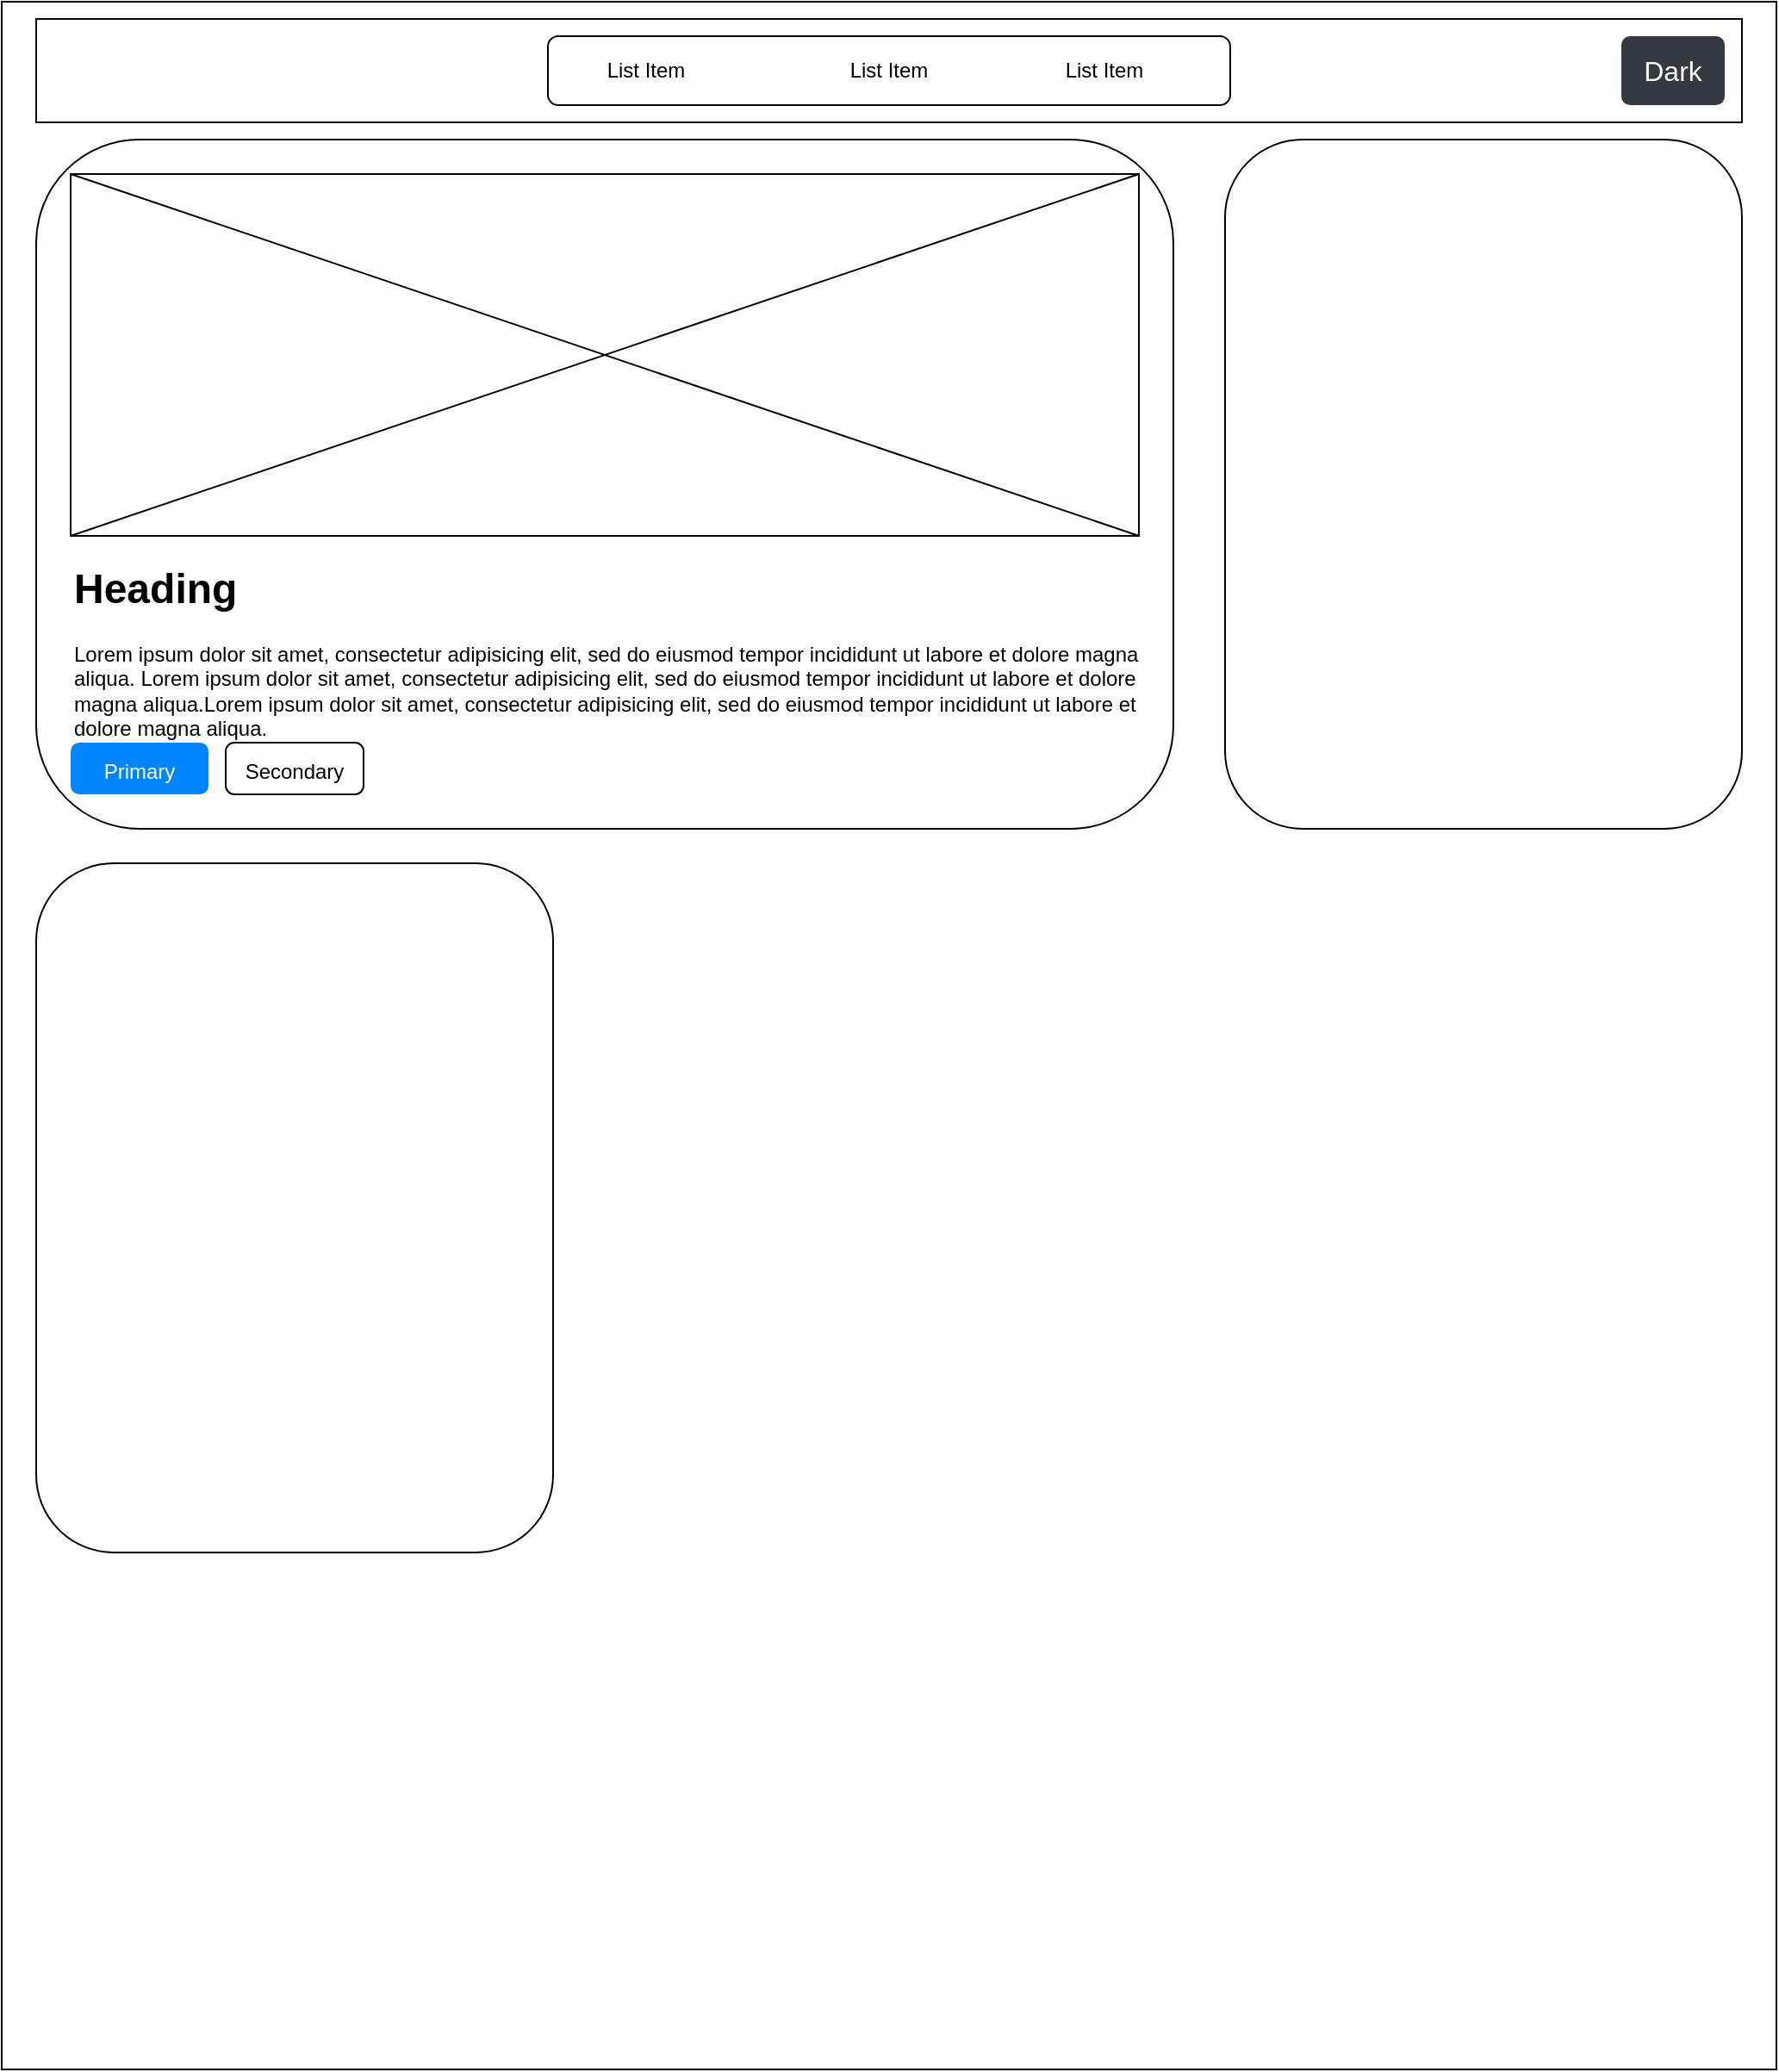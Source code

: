 <mxfile version="25.0.1">
  <diagram name="1024px" id="r4w308YbEvkMzNiu2m8_">
    <mxGraphModel dx="1642" dy="1009" grid="1" gridSize="10" guides="1" tooltips="1" connect="1" arrows="1" fold="1" page="1" pageScale="1" pageWidth="827" pageHeight="1169" math="0" shadow="0">
      <root>
        <mxCell id="0" />
        <mxCell id="1" parent="0" />
        <mxCell id="0UnEJUBiLQPWp4kJaasF-2" value="" style="rounded=0;whiteSpace=wrap;html=1;" vertex="1" parent="1">
          <mxGeometry x="40" y="40" width="1030" height="1200" as="geometry" />
        </mxCell>
        <mxCell id="0UnEJUBiLQPWp4kJaasF-1" value="" style="rounded=1;whiteSpace=wrap;html=1;" vertex="1" parent="1">
          <mxGeometry x="60" y="120" width="660" height="400" as="geometry" />
        </mxCell>
        <mxCell id="0UnEJUBiLQPWp4kJaasF-5" value="" style="rounded=1;whiteSpace=wrap;html=1;" vertex="1" parent="1">
          <mxGeometry x="60" y="540" width="300" height="400" as="geometry" />
        </mxCell>
        <mxCell id="0UnEJUBiLQPWp4kJaasF-6" value="" style="rounded=1;whiteSpace=wrap;html=1;" vertex="1" parent="1">
          <mxGeometry x="750" y="120" width="300" height="400" as="geometry" />
        </mxCell>
        <mxCell id="0UnEJUBiLQPWp4kJaasF-7" value="" style="rounded=0;whiteSpace=wrap;html=1;" vertex="1" parent="1">
          <mxGeometry x="60" y="50" width="990" height="60" as="geometry" />
        </mxCell>
        <mxCell id="0UnEJUBiLQPWp4kJaasF-8" value="&lt;h1 style=&quot;margin-top: 0px;&quot;&gt;Heading&lt;/h1&gt;&lt;p&gt;Lorem ipsum dolor sit amet, consectetur adipisicing elit, sed do eiusmod tempor incididunt ut labore et dolore magna aliqua.&amp;nbsp;&lt;span style=&quot;background-color: initial;&quot;&gt;Lorem ipsum dolor sit amet, consectetur adipisicing elit, sed do eiusmod tempor incididunt ut labore et dolore magna aliqua.&lt;/span&gt;&lt;span style=&quot;background-color: initial;&quot;&gt;Lorem ipsum dolor sit amet, consectetur adipisicing elit, sed do eiusmod tempor incididunt ut labore et dolore magna aliqua.&lt;/span&gt;&lt;/p&gt;" style="text;html=1;whiteSpace=wrap;overflow=hidden;rounded=0;" vertex="1" parent="1">
          <mxGeometry x="80" y="360" width="620" height="110" as="geometry" />
        </mxCell>
        <mxCell id="0UnEJUBiLQPWp4kJaasF-9" value="" style="whiteSpace=wrap;html=1;" vertex="1" parent="1">
          <mxGeometry x="80" y="140" width="620" height="210" as="geometry" />
        </mxCell>
        <mxCell id="0UnEJUBiLQPWp4kJaasF-10" value="" style="endArrow=none;html=1;rounded=0;entryX=1;entryY=0;entryDx=0;entryDy=0;exitX=0;exitY=1;exitDx=0;exitDy=0;" edge="1" parent="1" source="0UnEJUBiLQPWp4kJaasF-9" target="0UnEJUBiLQPWp4kJaasF-9">
          <mxGeometry width="50" height="50" relative="1" as="geometry">
            <mxPoint x="620" y="550" as="sourcePoint" />
            <mxPoint x="670" y="500" as="targetPoint" />
          </mxGeometry>
        </mxCell>
        <mxCell id="0UnEJUBiLQPWp4kJaasF-11" value="" style="endArrow=none;html=1;rounded=0;entryX=1;entryY=1;entryDx=0;entryDy=0;exitX=0;exitY=0;exitDx=0;exitDy=0;" edge="1" parent="1" source="0UnEJUBiLQPWp4kJaasF-9" target="0UnEJUBiLQPWp4kJaasF-9">
          <mxGeometry width="50" height="50" relative="1" as="geometry">
            <mxPoint x="90" y="360" as="sourcePoint" />
            <mxPoint x="710" y="150" as="targetPoint" />
          </mxGeometry>
        </mxCell>
        <mxCell id="0UnEJUBiLQPWp4kJaasF-12" value="" style="rounded=1;whiteSpace=wrap;html=1;" vertex="1" parent="1">
          <mxGeometry x="357" y="60" width="396" height="40" as="geometry" />
        </mxCell>
        <mxCell id="0UnEJUBiLQPWp4kJaasF-13" value="List Item" style="text;strokeColor=none;fillColor=none;align=center;verticalAlign=middle;spacingLeft=4;spacingRight=4;overflow=hidden;points=[[0,0.5],[1,0.5]];portConstraint=eastwest;rotatable=0;whiteSpace=wrap;html=1;" vertex="1" parent="1">
          <mxGeometry x="374" y="65" width="80" height="30" as="geometry" />
        </mxCell>
        <mxCell id="0UnEJUBiLQPWp4kJaasF-14" value="List Item" style="text;strokeColor=none;fillColor=none;align=center;verticalAlign=middle;spacingLeft=4;spacingRight=4;overflow=hidden;points=[[0,0.5],[1,0.5]];portConstraint=eastwest;rotatable=0;whiteSpace=wrap;html=1;" vertex="1" parent="1">
          <mxGeometry x="515" y="65" width="80" height="30" as="geometry" />
        </mxCell>
        <mxCell id="0UnEJUBiLQPWp4kJaasF-15" value="List Item" style="text;strokeColor=none;fillColor=none;align=center;verticalAlign=middle;spacingLeft=4;spacingRight=4;overflow=hidden;points=[[0,0.5],[1,0.5]];portConstraint=eastwest;rotatable=0;whiteSpace=wrap;html=1;" vertex="1" parent="1">
          <mxGeometry x="640" y="65" width="80" height="30" as="geometry" />
        </mxCell>
        <mxCell id="0UnEJUBiLQPWp4kJaasF-16" value="Dark" style="html=1;shadow=0;dashed=0;shape=mxgraph.bootstrap.rrect;rSize=5;strokeColor=none;strokeWidth=1;fillColor=#343A40;fontColor=#ffffff;whiteSpace=wrap;align=center;verticalAlign=middle;spacingLeft=0;fontStyle=0;fontSize=16;spacing=5;" vertex="1" parent="1">
          <mxGeometry x="980" y="60" width="60" height="40" as="geometry" />
        </mxCell>
        <mxCell id="0UnEJUBiLQPWp4kJaasF-17" value="&lt;font style=&quot;font-size: 12px;&quot;&gt;Primary&lt;/font&gt;" style="html=1;shadow=0;dashed=0;shape=mxgraph.bootstrap.rrect;rSize=5;strokeColor=none;strokeWidth=1;fillColor=#0085FC;fontColor=#FFFFFF;whiteSpace=wrap;align=center;verticalAlign=middle;spacingLeft=0;fontStyle=0;fontSize=16;spacing=5;" vertex="1" parent="1">
          <mxGeometry x="80" y="470" width="80" height="30" as="geometry" />
        </mxCell>
        <mxCell id="0UnEJUBiLQPWp4kJaasF-18" value="&lt;font style=&quot;font-size: 12px;&quot;&gt;Secondary&lt;/font&gt;" style="html=1;shadow=0;dashed=0;shape=mxgraph.bootstrap.rrect;rSize=5;strokeWidth=1;whiteSpace=wrap;align=center;verticalAlign=middle;spacingLeft=0;fontStyle=0;fontSize=16;spacing=5;" vertex="1" parent="1">
          <mxGeometry x="170" y="470" width="80" height="30" as="geometry" />
        </mxCell>
      </root>
    </mxGraphModel>
  </diagram>
</mxfile>
